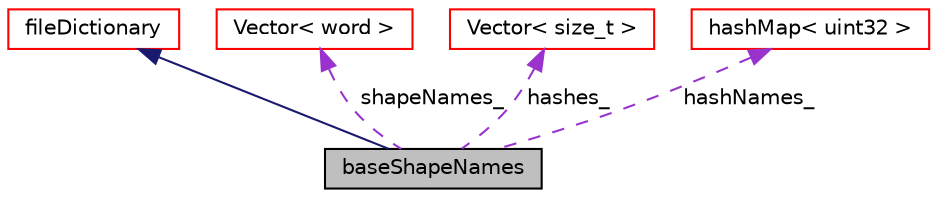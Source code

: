 digraph "baseShapeNames"
{
 // LATEX_PDF_SIZE
  edge [fontname="Helvetica",fontsize="10",labelfontname="Helvetica",labelfontsize="10"];
  node [fontname="Helvetica",fontsize="10",shape=record];
  Node1 [label="baseShapeNames",height=0.2,width=0.4,color="black", fillcolor="grey75", style="filled", fontcolor="black",tooltip=" "];
  Node2 -> Node1 [dir="back",color="midnightblue",fontsize="10",style="solid",fontname="Helvetica"];
  Node2 [label="fileDictionary",height=0.2,width=0.4,color="red", fillcolor="white", style="filled",URL="$classpFlow_1_1fileDictionary.html",tooltip=" "];
  Node24 -> Node1 [dir="back",color="darkorchid3",fontsize="10",style="dashed",label=" shapeNames_" ,fontname="Helvetica"];
  Node24 [label="Vector\< word \>",height=0.2,width=0.4,color="red", fillcolor="white", style="filled",URL="$classpFlow_1_1Vector.html",tooltip=" "];
  Node26 -> Node1 [dir="back",color="darkorchid3",fontsize="10",style="dashed",label=" hashes_" ,fontname="Helvetica"];
  Node26 [label="Vector\< size_t \>",height=0.2,width=0.4,color="red", fillcolor="white", style="filled",URL="$classpFlow_1_1Vector.html",tooltip=" "];
  Node27 -> Node1 [dir="back",color="darkorchid3",fontsize="10",style="dashed",label=" hashNames_" ,fontname="Helvetica"];
  Node27 [label="hashMap\< uint32 \>",height=0.2,width=0.4,color="red", fillcolor="white", style="filled",URL="$classpFlow_1_1hashMap.html",tooltip=" "];
}
